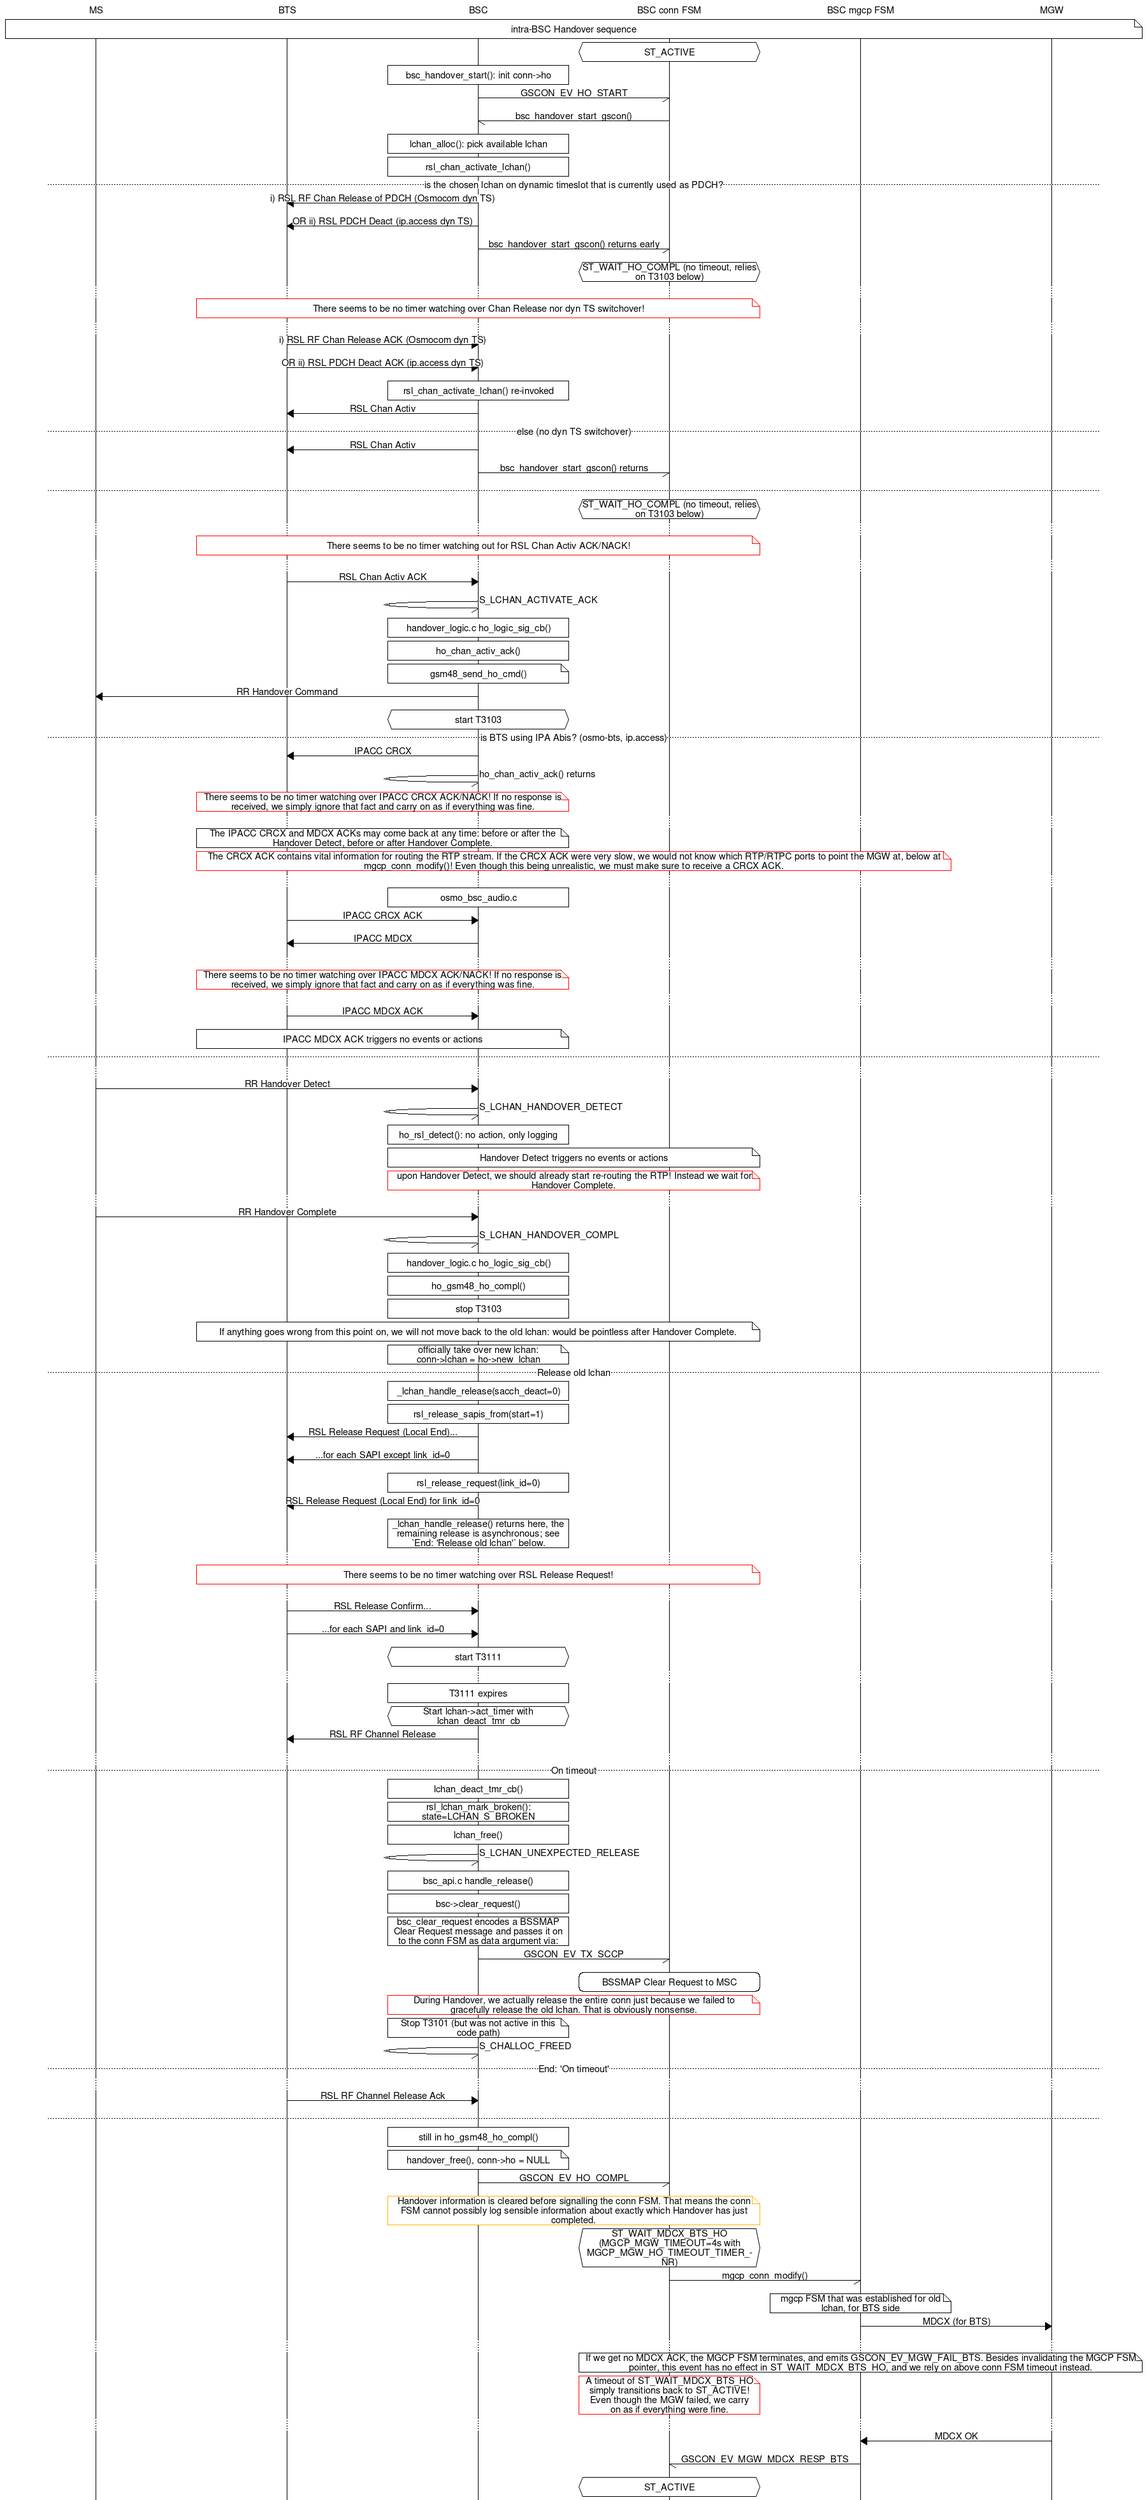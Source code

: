 # Handover between cells, intra-BSC
msc {
	hscale=3;
	ms [label="MS"], bts [label="BTS"], bsc[label="BSC"], bsc_gscon[label="BSC conn FSM"], bsc_mgcp[label="BSC mgcp FSM"], mgw[label="MGW"];

	ms note mgw [label="intra-BSC Handover sequence"];

	bsc_gscon abox bsc_gscon [label="ST_ACTIVE"];
	bsc box bsc [label="bsc_handover_start(): init conn->ho"];
	bsc -> bsc_gscon [label="GSCON_EV_HO_START"];
	bsc <- bsc_gscon [label="bsc_handover_start_gscon()"];

	bsc box bsc [label="lchan_alloc(): pick available lchan"];
	bsc box bsc [label="rsl_chan_activate_lchan()"];

	--- [label="is the chosen lchan on dynamic timeslot that is currently used as PDCH?"];
	bts <= bsc [label="i) RSL RF Chan Release of PDCH (Osmocom dyn TS)"];
	bts <= bsc [label="OR ii) RSL PDCH Deact (ip.access dyn TS)"];
	bsc -> bsc_gscon [label="bsc_handover_start_gscon() returns early"];
	bsc_gscon abox bsc_gscon [label="ST_WAIT_HO_COMPL (no timeout, relies on T3103 below)"];
	...;
	bts note bsc_gscon [linecolor="red",
	  label="There seems to be no timer watching over Chan Release nor dyn TS switchover!"];
	...;
	bts => bsc [label="i) RSL RF Chan Release ACK (Osmocom dyn TS)"];
	bts => bsc [label="OR ii) RSL PDCH Deact ACK (ip.access dyn TS)"];
	bsc box bsc [label="rsl_chan_activate_lchan() re-invoked"];
	bts <= bsc [label="RSL Chan Activ"];
	--- [label="else (no dyn TS switchover)"];

	bts <= bsc [label="RSL Chan Activ"];
	bsc -> bsc_gscon [label="bsc_handover_start_gscon() returns"];
	---;
	bsc_gscon abox bsc_gscon [label="ST_WAIT_HO_COMPL (no timeout, relies on T3103 below)"];

	...;
	bts note bsc_gscon [linecolor="red",
	  label="There seems to be no timer watching out for RSL Chan Activ ACK/NACK!"];
	...;
	bts => bsc [label="RSL Chan Activ ACK"];
	bsc -> bsc [label="S_LCHAN_ACTIVATE_ACK"];
	bsc box bsc [label="handover_logic.c ho_logic_sig_cb()"];
	bsc box bsc [label="ho_chan_activ_ack()"];
	bsc note bsc [label="gsm48_send_ho_cmd()"];
	ms <= bsc [label="RR Handover Command"];
	bsc abox bsc [label="start T3103"];
	--- [label="is BTS using IPA Abis? (osmo-bts, ip.access)"];
	bts <= bsc [label="IPACC CRCX"];
	bsc -> bsc [label="ho_chan_activ_ack() returns"];
	bts note bsc [linecolor="red",
	  label="There seems to be no timer watching over IPACC CRCX ACK/NACK!
	         If no response is received, we simply ignore that fact and carry on as if
		 everything was fine."];
	...;
	bts note bsc [label="The IPACC CRCX and MDCX ACKs may come back at any time:
			     before or after the Handover Detect, before or after Handover Complete."];
	bts note bsc_mgcp [linecolor="red",
	  label="The CRCX ACK contains vital information for routing the RTP stream.
	         If the CRCX ACK were very slow, we would not know which RTP/RTPC ports
		 to point the MGW at, below at mgcp_conn_modify()!
		 Even though this being unrealistic, we must make sure to receive a CRCX ACK."];
	...;
	bsc box bsc [label="osmo_bsc_audio.c"];
	bts => bsc [label="IPACC CRCX ACK"];
	bts <= bsc [label="IPACC MDCX"];
	...;
	bts note bsc [linecolor="red",
	  label="There seems to be no timer watching over IPACC MDCX ACK/NACK!
	         If no response is received, we simply ignore that fact and carry on as if
		 everything was fine."];
	...;
	bts => bsc [label="IPACC MDCX ACK"];
	bts note bsc [label="IPACC MDCX ACK triggers no events or actions"];
	---;

	...;
	ms => bsc [label="RR Handover Detect"];
	bsc -> bsc [label="S_LCHAN_HANDOVER_DETECT"];
	bsc box bsc [label="ho_rsl_detect(): no action, only logging"];
	bsc note bsc_gscon [label="Handover Detect triggers no events or actions"];
	bsc note bsc_gscon [linecolor="red",
	  label="upon Handover Detect, we should already start re-routing the RTP!
	         Instead we wait for Handover Complete."];

	...;
	ms => bsc [label="RR Handover Complete"];
	bsc -> bsc [label="S_LCHAN_HANDOVER_COMPL"];
	bsc box bsc [label="handover_logic.c ho_logic_sig_cb()"];
	bsc box bsc [label="ho_gsm48_ho_compl()"];
	bsc box bsc [label="stop T3103"];
	bts note bsc_gscon [label="If anything goes wrong from this point on, we will not move back
	                           to the old lchan: would be pointless after Handover Complete."];
	bsc note bsc [label="officially take over new lchan: conn->lchan = ho->new_lchan"];

	--- [label="Release old lchan"];
	bsc box bsc [label="_lchan_handle_release(sacch_deact=0)"];
	bsc box bsc [label="rsl_release_sapis_from(start=1)"];
	bts <= bsc [label="RSL Release Request (Local End)..."];
	bts <= bsc [label="...for each SAPI except link_id=0"];
	bsc box bsc [label="rsl_release_request(link_id=0)"];
	bts <= bsc [label="RSL Release Request (Local End) for link_id=0"];
	bsc box bsc [label="_lchan_handle_release() returns here, the remaining release is asynchronous;
	                    see `End: 'Release old lchan'` below."];
	...;
	bts note bsc_gscon [linecolor="red",
	  label="There seems to be no timer watching over RSL Release Request!"];
	...;
	bts => bsc [label="RSL Release Confirm..."];
	bts => bsc [label="...for each SAPI and link_id=0"];
	bsc abox bsc [label="start T3111"];
	...;
	bsc box bsc [label="T3111 expires"];
	bsc abox bsc [label="Start lchan->act_timer with lchan_deact_tmr_cb"];
	bts <= bsc [label="RSL RF Channel Release"];
	...;
	--- [label="On timeout"];
	bsc box bsc [label="lchan_deact_tmr_cb()"];
	bsc box bsc [label="rsl_lchan_mark_broken(): state=LCHAN_S_BROKEN"];
	bsc box bsc [label="lchan_free()"];
	bsc -> bsc [label="S_LCHAN_UNEXPECTED_RELEASE"];
	bsc box bsc [label="bsc_api.c handle_release()"];
	bsc box bsc [label="bsc->clear_request()"];
	bsc box bsc [label="bsc_clear_request encodes a BSSMAP Clear Request message and passes it on
	                    to the conn FSM as data argument via:"];
	bsc -> bsc_gscon [label="GSCON_EV_TX_SCCP"];
	bsc_gscon rbox bsc_gscon [label="BSSMAP Clear Request to MSC"];
	bsc note bsc_gscon [linecolor="red",
	  label="During Handover, we actually release the entire conn just because we failed to
	         gracefully release the old lchan. That is obviously nonsense."];
	bsc note bsc [label="Stop T3101 (but was not active in this code path)"];
	bsc -> bsc [label="S_CHALLOC_FREED"];
	--- [label="End: 'On timeout'"];
	...;
	bts => bsc [label="RSL RF Channel Release Ack"];
	---;

	bsc box bsc [label="still in ho_gsm48_ho_compl()"];
	bsc note bsc [label="handover_free(), conn->ho = NULL"];
	bsc -> bsc_gscon [label="GSCON_EV_HO_COMPL"];
	bsc note bsc_gscon [linecolor="orange",
	  label="Handover information is cleared before signalling the conn FSM.
	         That means the conn FSM cannot possibly log sensible information about exactly
		 which Handover has just completed."];

	bsc_gscon abox bsc_gscon [label="ST_WAIT_MDCX_BTS_HO
					 (MGCP_MGW_TIMEOUT=4s with MGCP_MGW_HO_TIMEOUT_TIMER_NR)"];

	bsc_gscon -> bsc_mgcp [label="mgcp_conn_modify()"];
	bsc_mgcp note bsc_mgcp [label="mgcp FSM that was established for old lchan, for BTS side"];
	bsc_mgcp => mgw [label="MDCX (for BTS)"];
	...;
	bsc_gscon note mgw [
	  label="If we get no MDCX ACK, the MGCP FSM terminates, and emits GSCON_EV_MGW_FAIL_BTS.
		 Besides invalidating the MGCP FSM pointer, this event has no
		 effect in ST_WAIT_MDCX_BTS_HO, and we rely on above conn FSM
		 timeout instead."];
	bsc_gscon note bsc_gscon [linecolor="red",
	  label="A timeout of ST_WAIT_MDCX_BTS_HO simply transitions back to ST_ACTIVE!
	         Even though the MGW failed, we carry on as if everything were fine."];
	...;
	bsc_mgcp <= mgw [label="MDCX OK"];
	bsc_mgcp -> bsc_gscon [label="GSCON_EV_MGW_MDCX_RESP_BTS"];
	bsc_gscon abox bsc_gscon [label="ST_ACTIVE"];
}
